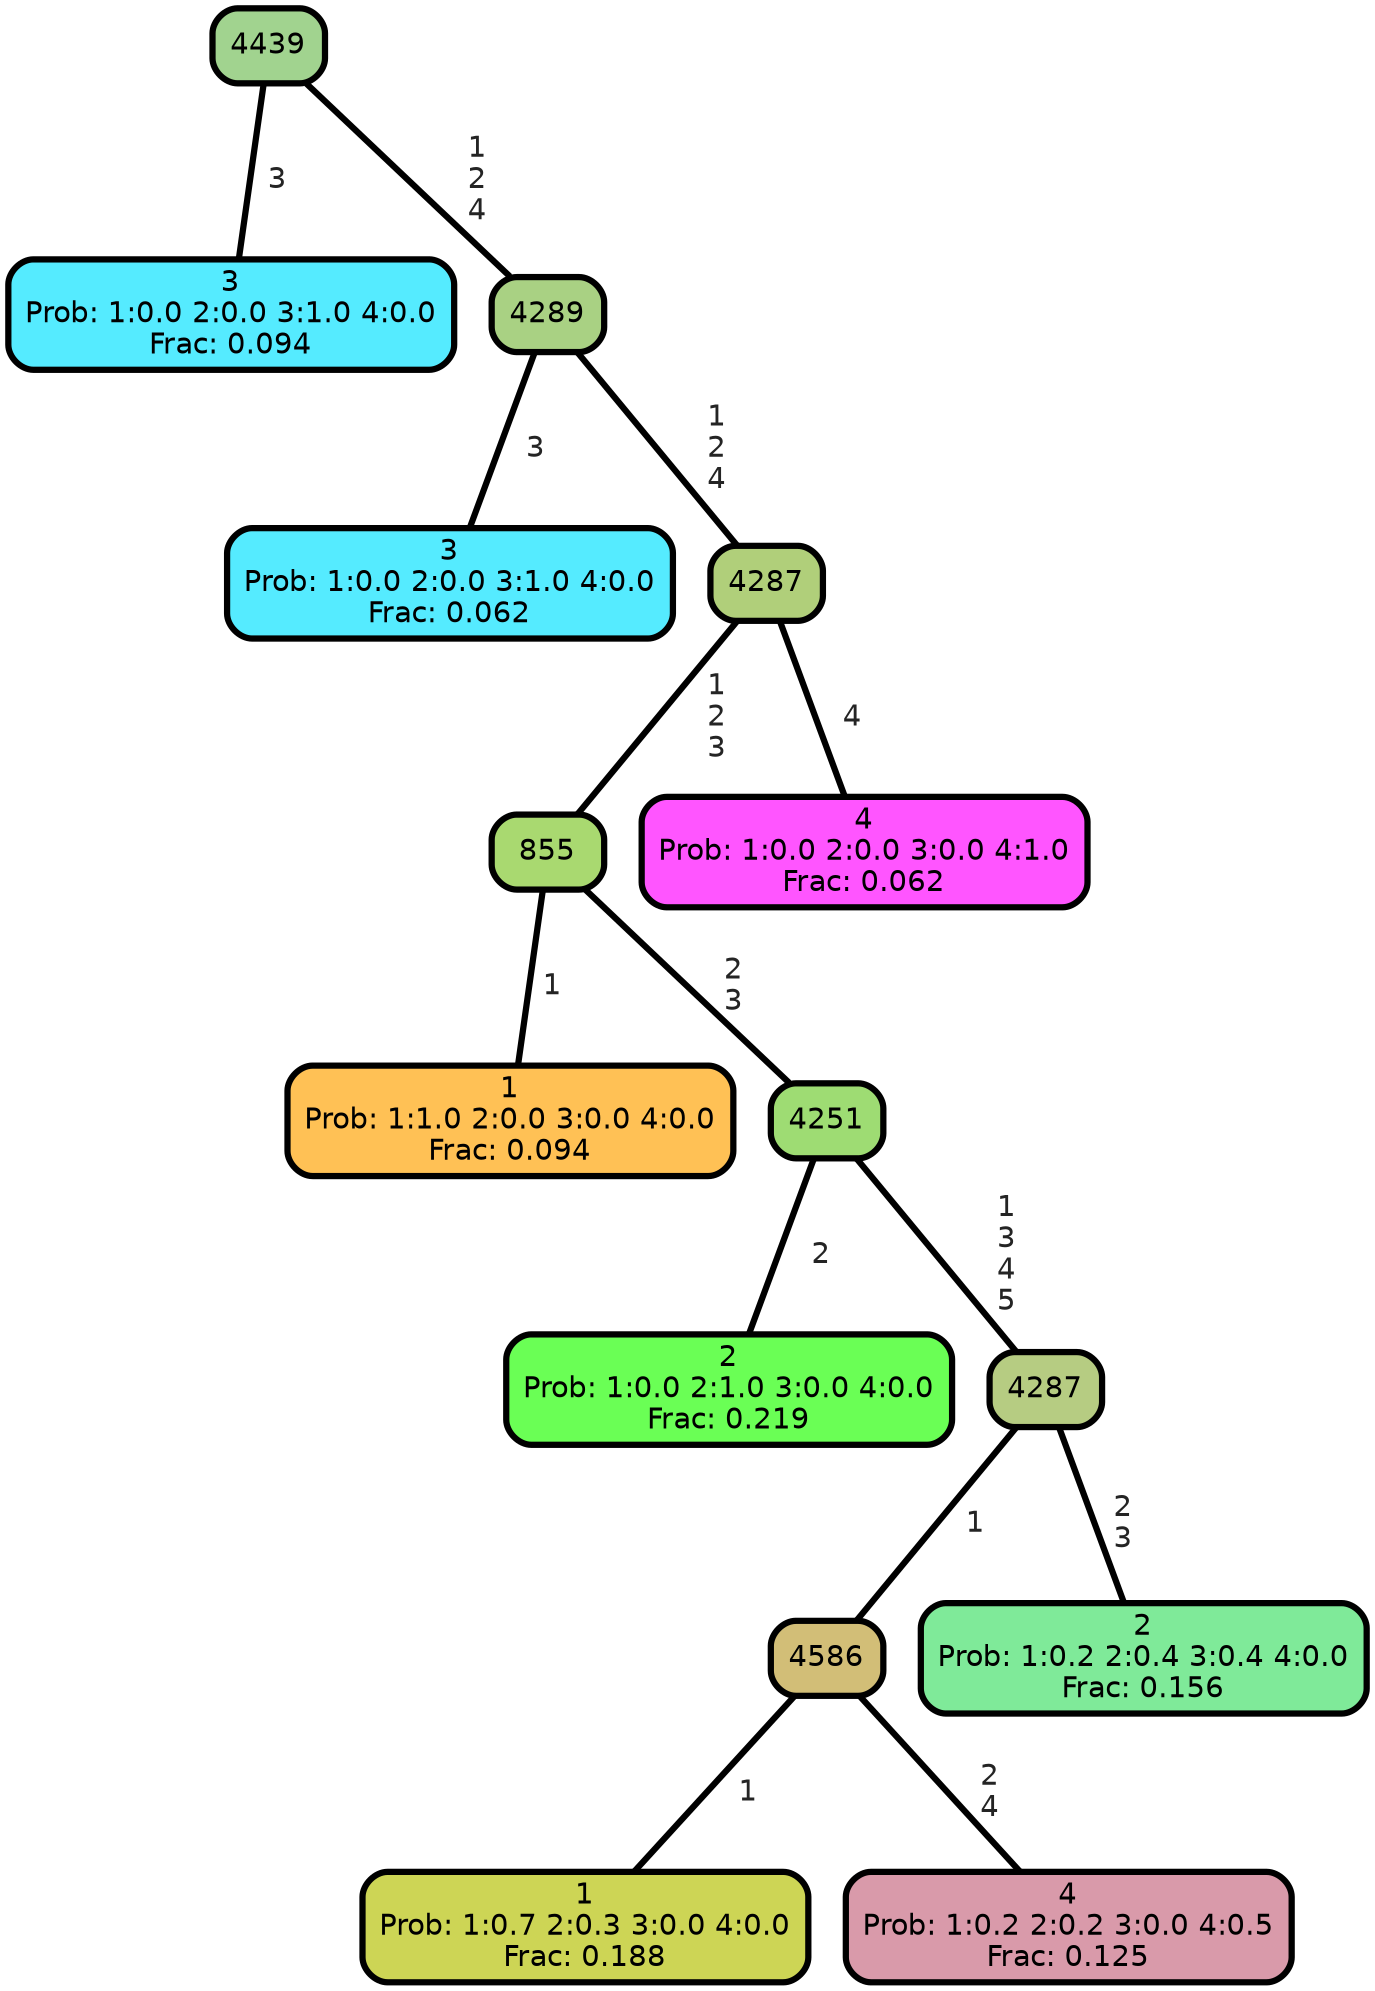 graph Tree {
node [shape=box, style="filled, rounded",color="black",penwidth="3",fontcolor="black",                 fontname=helvetica] ;
graph [ranksep="0 equally", splines=straight,                 bgcolor=transparent, dpi=200] ;
edge [fontname=helvetica, fontweight=bold,fontcolor=grey14,color=black] ;
0 [label="3
Prob: 1:0.0 2:0.0 3:1.0 4:0.0
Frac: 0.094", fillcolor="#55ebff"] ;
1 [label="4439", fillcolor="#a1d38f"] ;
2 [label="3
Prob: 1:0.0 2:0.0 3:1.0 4:0.0
Frac: 0.062", fillcolor="#55ebff"] ;
3 [label="4289", fillcolor="#a9d183"] ;
4 [label="1
Prob: 1:1.0 2:0.0 3:0.0 4:0.0
Frac: 0.094", fillcolor="#ffc155"] ;
5 [label="855", fillcolor="#a9d970"] ;
6 [label="2
Prob: 1:0.0 2:1.0 3:0.0 4:0.0
Frac: 0.219", fillcolor="#6aff55"] ;
7 [label="4251", fillcolor="#9edc73"] ;
8 [label="1
Prob: 1:0.7 2:0.3 3:0.0 4:0.0
Frac: 0.188", fillcolor="#cdd555"] ;
9 [label="4586", fillcolor="#d2be77"] ;
10 [label="4
Prob: 1:0.2 2:0.2 3:0.0 4:0.5
Frac: 0.125", fillcolor="#d99aaa"] ;
11 [label="4287", fillcolor="#b6cc82"] ;
12 [label="2
Prob: 1:0.2 2:0.4 3:0.4 4:0.0
Frac: 0.156", fillcolor="#7fea99"] ;
13 [label="4287", fillcolor="#b0cf7a"] ;
14 [label="4
Prob: 1:0.0 2:0.0 3:0.0 4:1.0
Frac: 0.062", fillcolor="#ff55ff"] ;
1 -- 0 [label=" 3",penwidth=3] ;
1 -- 3 [label=" 1\n 2\n 4",penwidth=3] ;
3 -- 2 [label=" 3",penwidth=3] ;
3 -- 13 [label=" 1\n 2\n 4",penwidth=3] ;
5 -- 4 [label=" 1",penwidth=3] ;
5 -- 7 [label=" 2\n 3",penwidth=3] ;
7 -- 6 [label=" 2",penwidth=3] ;
7 -- 11 [label=" 1\n 3\n 4\n 5",penwidth=3] ;
9 -- 8 [label=" 1",penwidth=3] ;
9 -- 10 [label=" 2\n 4",penwidth=3] ;
11 -- 9 [label=" 1",penwidth=3] ;
11 -- 12 [label=" 2\n 3",penwidth=3] ;
13 -- 5 [label=" 1\n 2\n 3",penwidth=3] ;
13 -- 14 [label=" 4",penwidth=3] ;
{rank = same;}}
